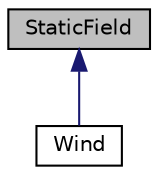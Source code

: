 digraph "StaticField"
{
 // LATEX_PDF_SIZE
  edge [fontname="Helvetica",fontsize="10",labelfontname="Helvetica",labelfontsize="10"];
  node [fontname="Helvetica",fontsize="10",shape=record];
  Node1 [label="StaticField",height=0.2,width=0.4,color="black", fillcolor="grey75", style="filled", fontcolor="black",tooltip="A base class for static field implementations."];
  Node1 -> Node2 [dir="back",color="midnightblue",fontsize="10",style="solid",fontname="Helvetica"];
  Node2 [label="Wind",height=0.2,width=0.4,color="black", fillcolor="white", style="filled",URL="$classWind.html",tooltip=" "];
}
